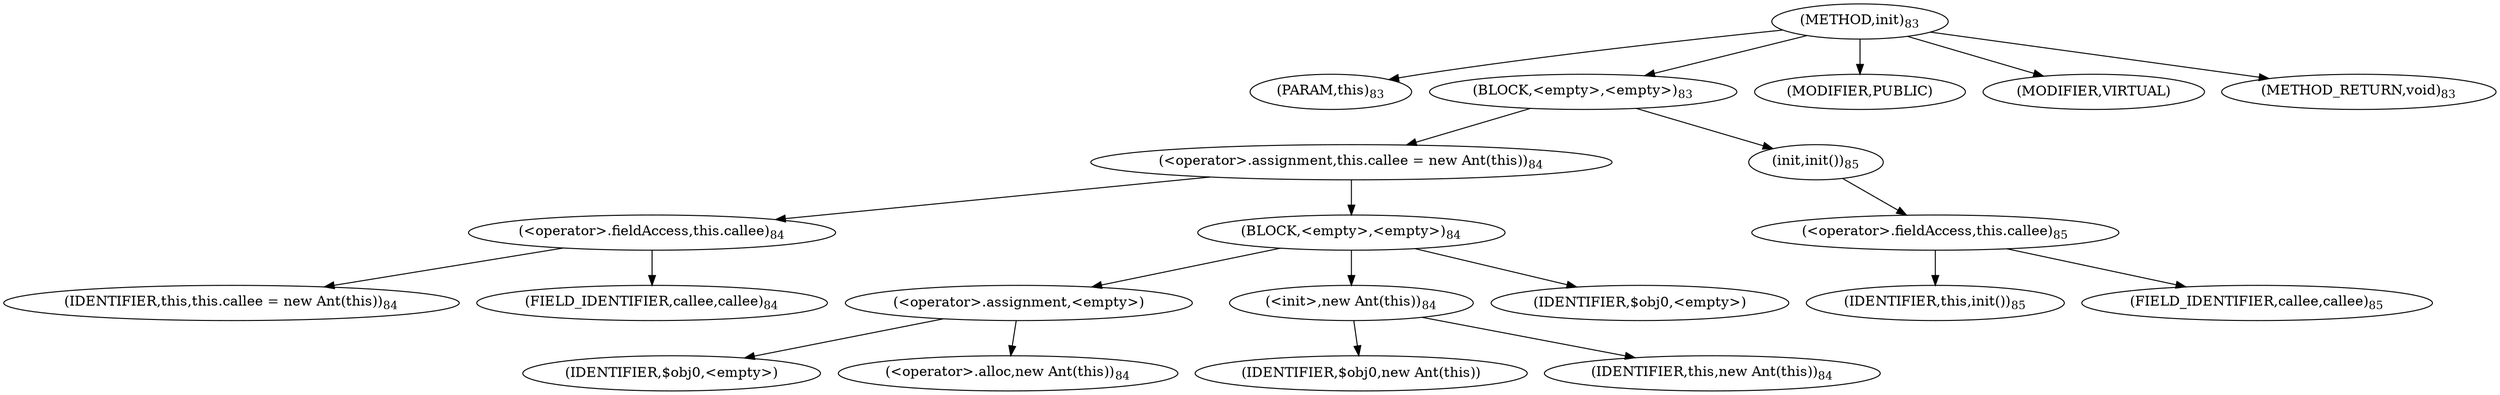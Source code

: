 digraph "init" {  
"68" [label = <(METHOD,init)<SUB>83</SUB>> ]
"6" [label = <(PARAM,this)<SUB>83</SUB>> ]
"69" [label = <(BLOCK,&lt;empty&gt;,&lt;empty&gt;)<SUB>83</SUB>> ]
"70" [label = <(&lt;operator&gt;.assignment,this.callee = new Ant(this))<SUB>84</SUB>> ]
"71" [label = <(&lt;operator&gt;.fieldAccess,this.callee)<SUB>84</SUB>> ]
"72" [label = <(IDENTIFIER,this,this.callee = new Ant(this))<SUB>84</SUB>> ]
"73" [label = <(FIELD_IDENTIFIER,callee,callee)<SUB>84</SUB>> ]
"74" [label = <(BLOCK,&lt;empty&gt;,&lt;empty&gt;)<SUB>84</SUB>> ]
"75" [label = <(&lt;operator&gt;.assignment,&lt;empty&gt;)> ]
"76" [label = <(IDENTIFIER,$obj0,&lt;empty&gt;)> ]
"77" [label = <(&lt;operator&gt;.alloc,new Ant(this))<SUB>84</SUB>> ]
"78" [label = <(&lt;init&gt;,new Ant(this))<SUB>84</SUB>> ]
"79" [label = <(IDENTIFIER,$obj0,new Ant(this))> ]
"5" [label = <(IDENTIFIER,this,new Ant(this))<SUB>84</SUB>> ]
"80" [label = <(IDENTIFIER,$obj0,&lt;empty&gt;)> ]
"81" [label = <(init,init())<SUB>85</SUB>> ]
"82" [label = <(&lt;operator&gt;.fieldAccess,this.callee)<SUB>85</SUB>> ]
"83" [label = <(IDENTIFIER,this,init())<SUB>85</SUB>> ]
"84" [label = <(FIELD_IDENTIFIER,callee,callee)<SUB>85</SUB>> ]
"85" [label = <(MODIFIER,PUBLIC)> ]
"86" [label = <(MODIFIER,VIRTUAL)> ]
"87" [label = <(METHOD_RETURN,void)<SUB>83</SUB>> ]
  "68" -> "6" 
  "68" -> "69" 
  "68" -> "85" 
  "68" -> "86" 
  "68" -> "87" 
  "69" -> "70" 
  "69" -> "81" 
  "70" -> "71" 
  "70" -> "74" 
  "71" -> "72" 
  "71" -> "73" 
  "74" -> "75" 
  "74" -> "78" 
  "74" -> "80" 
  "75" -> "76" 
  "75" -> "77" 
  "78" -> "79" 
  "78" -> "5" 
  "81" -> "82" 
  "82" -> "83" 
  "82" -> "84" 
}
